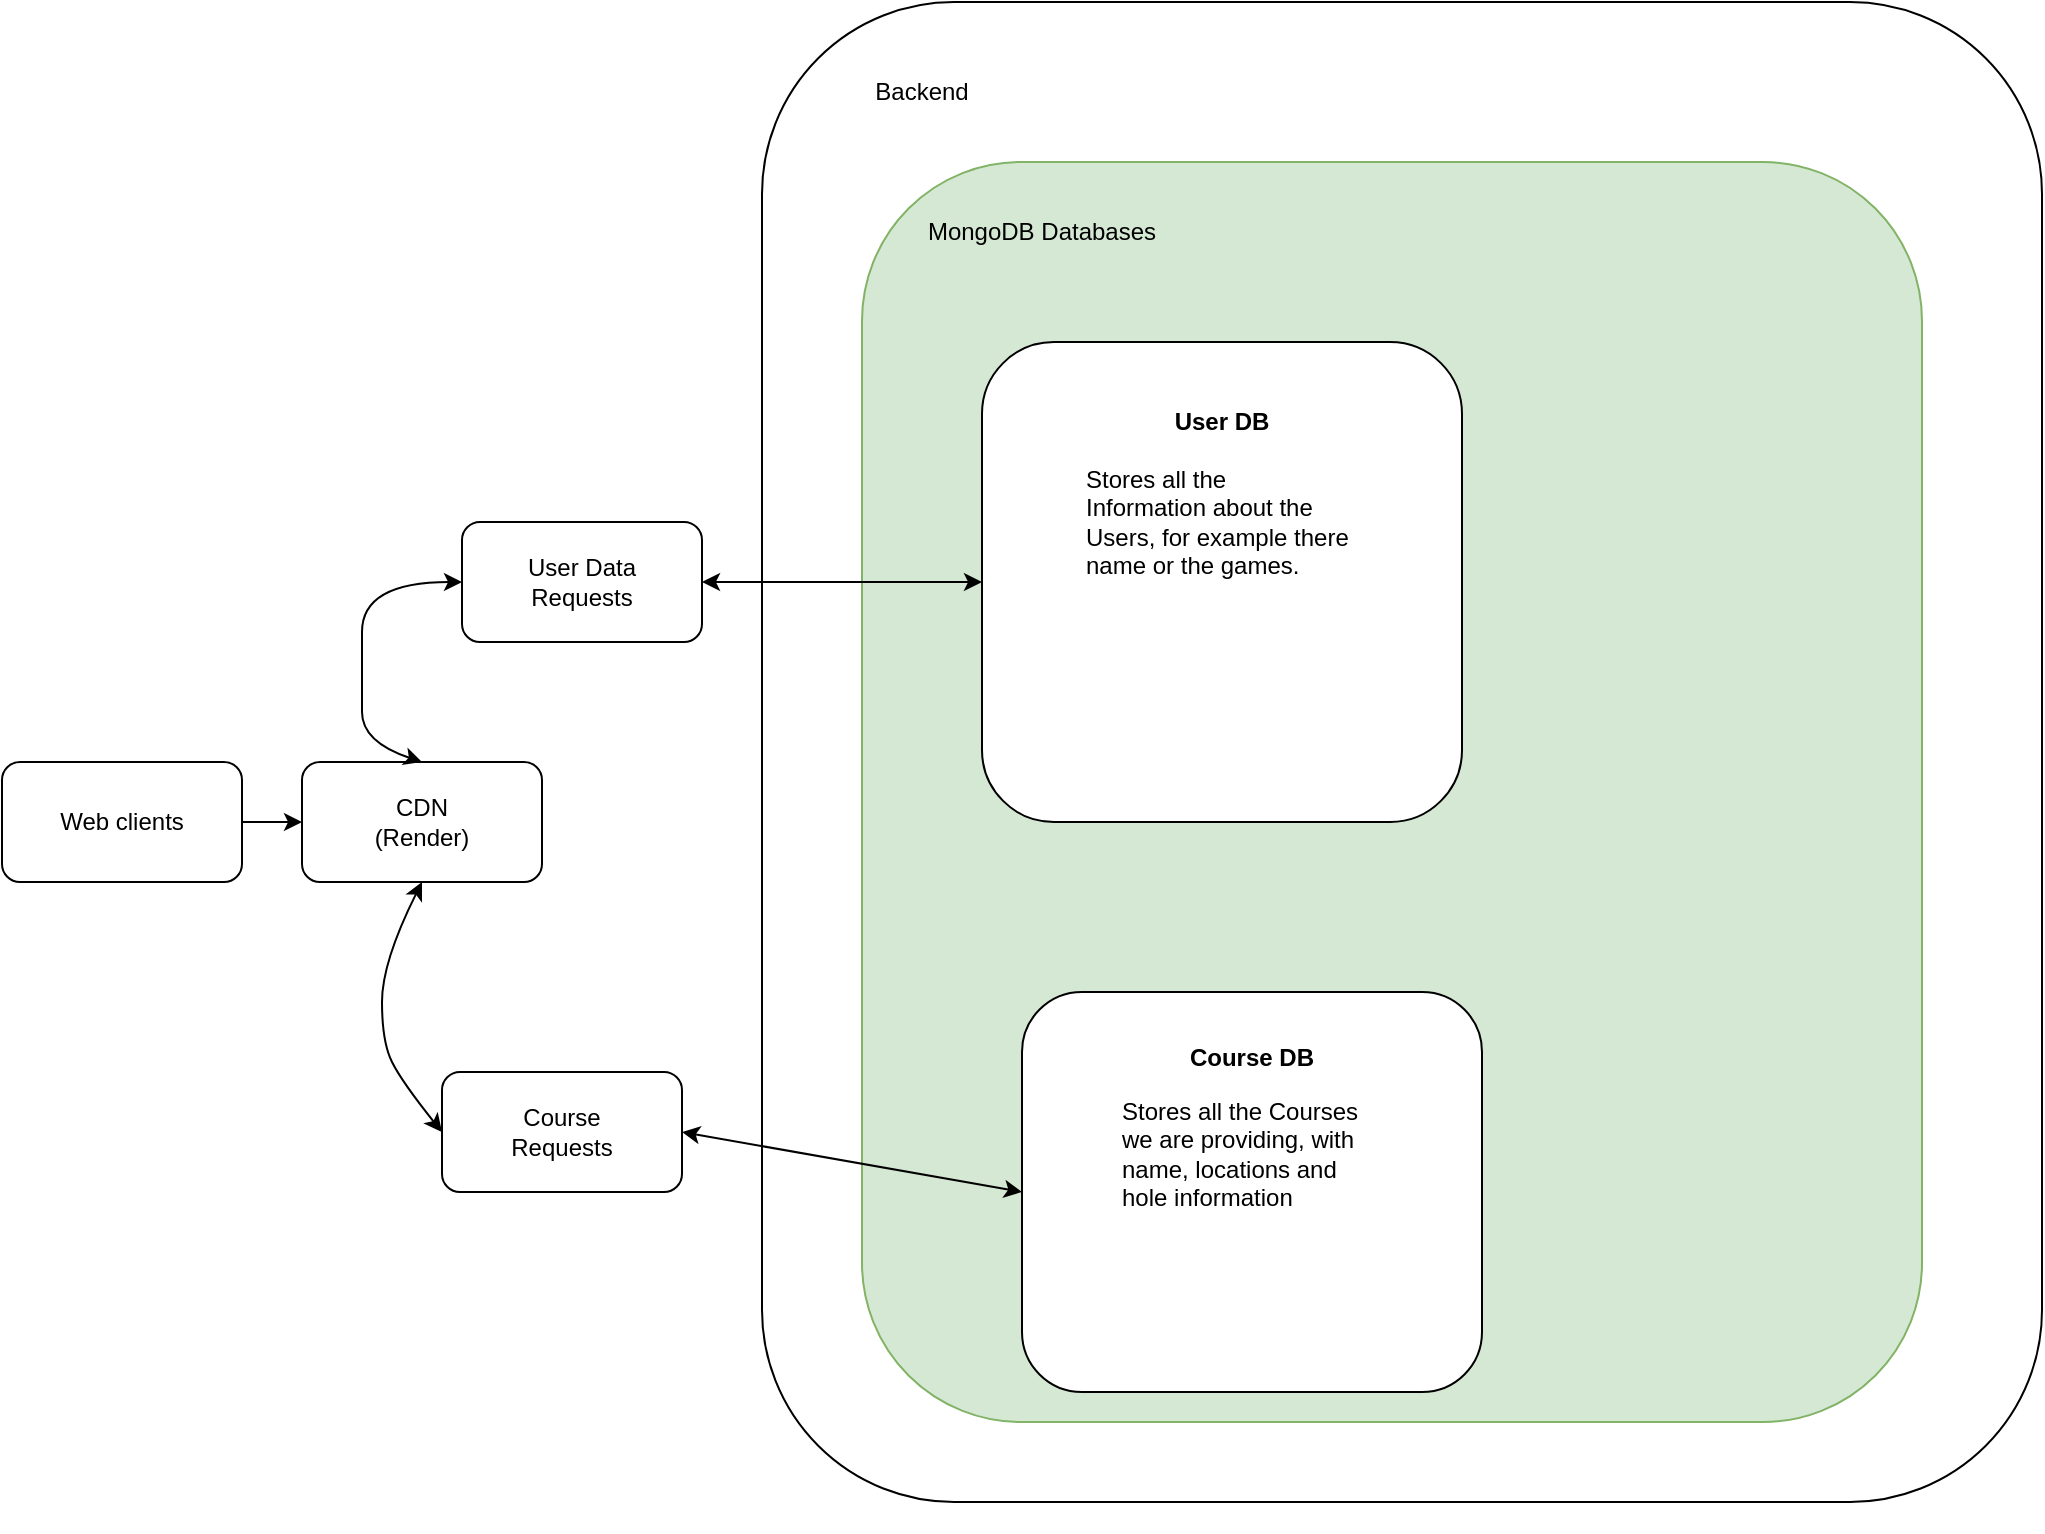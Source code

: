 <mxfile version="23.1.5" type="github">
  <diagram id="yPxyJZ8AM_hMuL3Unpa9" name="gitflow">
    <mxGraphModel dx="1218" dy="567" grid="1" gridSize="10" guides="1" tooltips="1" connect="1" arrows="1" fold="1" page="1" pageScale="1" pageWidth="850" pageHeight="1100" math="0" shadow="0">
      <root>
        <mxCell id="0" />
        <mxCell id="1" parent="0" />
        <mxCell id="0qKvWKwBjN5wGiU4ssin-180" value="" style="group" parent="1" vertex="1" connectable="0">
          <mxGeometry x="-490" y="555" width="120" height="60" as="geometry" />
        </mxCell>
        <mxCell id="0qKvWKwBjN5wGiU4ssin-177" value="" style="rounded=1;whiteSpace=wrap;html=1;" parent="0qKvWKwBjN5wGiU4ssin-180" vertex="1">
          <mxGeometry width="120" height="60" as="geometry" />
        </mxCell>
        <mxCell id="0qKvWKwBjN5wGiU4ssin-178" value="Web clients" style="text;html=1;strokeColor=none;fillColor=none;align=center;verticalAlign=middle;whiteSpace=wrap;rounded=0;" parent="0qKvWKwBjN5wGiU4ssin-180" vertex="1">
          <mxGeometry x="25" y="15" width="70" height="30" as="geometry" />
        </mxCell>
        <mxCell id="0qKvWKwBjN5wGiU4ssin-182" value="" style="group" parent="1" vertex="1" connectable="0">
          <mxGeometry x="-340" y="555" width="120" height="60" as="geometry" />
        </mxCell>
        <mxCell id="0qKvWKwBjN5wGiU4ssin-179" value="" style="rounded=1;whiteSpace=wrap;html=1;" parent="0qKvWKwBjN5wGiU4ssin-182" vertex="1">
          <mxGeometry width="120" height="60" as="geometry" />
        </mxCell>
        <mxCell id="0qKvWKwBjN5wGiU4ssin-181" value="CDN (Render)" style="text;html=1;strokeColor=none;fillColor=none;align=center;verticalAlign=middle;whiteSpace=wrap;rounded=0;" parent="0qKvWKwBjN5wGiU4ssin-182" vertex="1">
          <mxGeometry x="30" y="15" width="60" height="30" as="geometry" />
        </mxCell>
        <mxCell id="0qKvWKwBjN5wGiU4ssin-185" value="" style="rounded=1;whiteSpace=wrap;html=1;" parent="1" vertex="1">
          <mxGeometry x="-110" y="175" width="640" height="750" as="geometry" />
        </mxCell>
        <mxCell id="lyG4uXMeecLFZcEq1d1h-22" value="Backend" style="text;html=1;strokeColor=none;fillColor=none;align=center;verticalAlign=middle;whiteSpace=wrap;rounded=0;" parent="1" vertex="1">
          <mxGeometry x="-60" y="205" width="60" height="30" as="geometry" />
        </mxCell>
        <mxCell id="lyG4uXMeecLFZcEq1d1h-23" value="" style="rounded=1;whiteSpace=wrap;html=1;fillColor=#d5e8d4;strokeColor=#82b366;" parent="1" vertex="1">
          <mxGeometry x="-60" y="255" width="530" height="630" as="geometry" />
        </mxCell>
        <mxCell id="lyG4uXMeecLFZcEq1d1h-5" value="" style="group;strokeColor=none;" parent="1" vertex="1" connectable="0">
          <mxGeometry y="345" width="400" height="240" as="geometry" />
        </mxCell>
        <mxCell id="0qKvWKwBjN5wGiU4ssin-188" value="" style="rounded=1;whiteSpace=wrap;html=1;" parent="lyG4uXMeecLFZcEq1d1h-5" vertex="1">
          <mxGeometry width="240" height="240" as="geometry" />
        </mxCell>
        <mxCell id="0qKvWKwBjN5wGiU4ssin-189" value="User DB" style="text;html=1;strokeColor=none;fillColor=none;align=center;verticalAlign=middle;whiteSpace=wrap;rounded=0;fontStyle=1" parent="lyG4uXMeecLFZcEq1d1h-5" vertex="1">
          <mxGeometry x="90" y="25" width="60" height="30" as="geometry" />
        </mxCell>
        <mxCell id="0qKvWKwBjN5wGiU4ssin-191" value="Stores all the Information about the Users, for example there name or the games." style="text;html=1;strokeColor=none;fillColor=none;align=left;verticalAlign=top;whiteSpace=wrap;rounded=0;" parent="lyG4uXMeecLFZcEq1d1h-5" vertex="1">
          <mxGeometry x="50" y="55" width="135" height="105" as="geometry" />
        </mxCell>
        <mxCell id="lyG4uXMeecLFZcEq1d1h-14" value="" style="group" parent="1" vertex="1" connectable="0">
          <mxGeometry x="20" y="670" width="230" height="200" as="geometry" />
        </mxCell>
        <mxCell id="lyG4uXMeecLFZcEq1d1h-15" value="" style="rounded=1;whiteSpace=wrap;html=1;" parent="lyG4uXMeecLFZcEq1d1h-14" vertex="1">
          <mxGeometry width="230.0" height="200" as="geometry" />
        </mxCell>
        <mxCell id="lyG4uXMeecLFZcEq1d1h-16" value="Course DB" style="text;html=1;strokeColor=none;fillColor=none;align=center;verticalAlign=middle;whiteSpace=wrap;rounded=0;fontStyle=1" parent="lyG4uXMeecLFZcEq1d1h-14" vertex="1">
          <mxGeometry x="55.06" y="20.83" width="119.88" height="25" as="geometry" />
        </mxCell>
        <mxCell id="lyG4uXMeecLFZcEq1d1h-31" value="Stores all the Courses we are providing, with name, locations and hole information" style="text;html=1;strokeColor=none;fillColor=none;align=left;verticalAlign=top;whiteSpace=wrap;rounded=0;" parent="lyG4uXMeecLFZcEq1d1h-14" vertex="1">
          <mxGeometry x="47.5" y="45.83" width="135" height="114" as="geometry" />
        </mxCell>
        <mxCell id="lyG4uXMeecLFZcEq1d1h-24" value="MongoDB Databases" style="text;html=1;strokeColor=none;fillColor=none;align=center;verticalAlign=middle;whiteSpace=wrap;rounded=0;" parent="1" vertex="1">
          <mxGeometry x="-30" y="275" width="120" height="30" as="geometry" />
        </mxCell>
        <mxCell id="lyG4uXMeecLFZcEq1d1h-25" value="" style="group" parent="1" vertex="1" connectable="0">
          <mxGeometry x="-260" y="435" width="120" height="60" as="geometry" />
        </mxCell>
        <mxCell id="lyG4uXMeecLFZcEq1d1h-11" value="" style="rounded=1;whiteSpace=wrap;html=1;" parent="lyG4uXMeecLFZcEq1d1h-25" vertex="1">
          <mxGeometry width="120" height="60" as="geometry" />
        </mxCell>
        <mxCell id="lyG4uXMeecLFZcEq1d1h-12" value="User Data Requests" style="text;html=1;strokeColor=none;fillColor=none;align=center;verticalAlign=middle;whiteSpace=wrap;rounded=0;" parent="lyG4uXMeecLFZcEq1d1h-25" vertex="1">
          <mxGeometry x="30" y="15" width="60" height="30" as="geometry" />
        </mxCell>
        <mxCell id="lyG4uXMeecLFZcEq1d1h-27" value="" style="group" parent="1" vertex="1" connectable="0">
          <mxGeometry x="-270" y="710" width="120" height="230" as="geometry" />
        </mxCell>
        <mxCell id="lyG4uXMeecLFZcEq1d1h-13" value="" style="rounded=1;whiteSpace=wrap;html=1;" parent="lyG4uXMeecLFZcEq1d1h-27" vertex="1">
          <mxGeometry width="120" height="60" as="geometry" />
        </mxCell>
        <mxCell id="lyG4uXMeecLFZcEq1d1h-21" value="Course Requests" style="text;html=1;strokeColor=none;fillColor=none;align=center;verticalAlign=middle;whiteSpace=wrap;rounded=0;" parent="lyG4uXMeecLFZcEq1d1h-27" vertex="1">
          <mxGeometry x="30" y="12.5" width="60" height="35" as="geometry" />
        </mxCell>
        <mxCell id="lyG4uXMeecLFZcEq1d1h-28" value="" style="endArrow=classic;html=1;rounded=0;exitX=1;exitY=0.5;exitDx=0;exitDy=0;entryX=0;entryY=0.5;entryDx=0;entryDy=0;" parent="1" source="0qKvWKwBjN5wGiU4ssin-177" target="0qKvWKwBjN5wGiU4ssin-179" edge="1">
          <mxGeometry width="50" height="50" relative="1" as="geometry">
            <mxPoint x="-400" y="695" as="sourcePoint" />
            <mxPoint x="-350" y="645" as="targetPoint" />
          </mxGeometry>
        </mxCell>
        <mxCell id="lyG4uXMeecLFZcEq1d1h-29" value="" style="endArrow=classic;startArrow=classic;html=1;rounded=0;exitX=0.5;exitY=0;exitDx=0;exitDy=0;entryX=0;entryY=0.5;entryDx=0;entryDy=0;curved=1;" parent="1" source="0qKvWKwBjN5wGiU4ssin-179" target="lyG4uXMeecLFZcEq1d1h-11" edge="1">
          <mxGeometry width="50" height="50" relative="1" as="geometry">
            <mxPoint x="-330" y="535" as="sourcePoint" />
            <mxPoint x="-280" y="485" as="targetPoint" />
            <Array as="points">
              <mxPoint x="-310" y="545" />
              <mxPoint x="-310" y="515" />
              <mxPoint x="-310" y="465" />
            </Array>
          </mxGeometry>
        </mxCell>
        <mxCell id="lyG4uXMeecLFZcEq1d1h-30" value="" style="endArrow=classic;startArrow=classic;html=1;rounded=0;exitX=0;exitY=0.5;exitDx=0;exitDy=0;entryX=0.5;entryY=1;entryDx=0;entryDy=0;curved=1;" parent="1" source="lyG4uXMeecLFZcEq1d1h-13" target="0qKvWKwBjN5wGiU4ssin-179" edge="1">
          <mxGeometry width="50" height="50" relative="1" as="geometry">
            <mxPoint x="-340" y="695" as="sourcePoint" />
            <mxPoint x="-290" y="635" as="targetPoint" />
            <Array as="points">
              <mxPoint x="-290" y="715" />
              <mxPoint x="-300" y="695" />
              <mxPoint x="-300" y="655" />
            </Array>
          </mxGeometry>
        </mxCell>
        <mxCell id="lyG4uXMeecLFZcEq1d1h-32" value="" style="endArrow=classic;startArrow=classic;html=1;rounded=0;exitX=1;exitY=0.5;exitDx=0;exitDy=0;entryX=0;entryY=0.5;entryDx=0;entryDy=0;" parent="1" source="lyG4uXMeecLFZcEq1d1h-11" target="0qKvWKwBjN5wGiU4ssin-188" edge="1">
          <mxGeometry width="50" height="50" relative="1" as="geometry">
            <mxPoint x="-180" y="295" as="sourcePoint" />
            <mxPoint x="-130" y="245" as="targetPoint" />
          </mxGeometry>
        </mxCell>
        <mxCell id="lyG4uXMeecLFZcEq1d1h-33" value="" style="endArrow=classic;startArrow=classic;html=1;rounded=0;entryX=1;entryY=0.5;entryDx=0;entryDy=0;exitX=0;exitY=0.5;exitDx=0;exitDy=0;" parent="1" source="lyG4uXMeecLFZcEq1d1h-15" target="lyG4uXMeecLFZcEq1d1h-13" edge="1">
          <mxGeometry width="50" height="50" relative="1" as="geometry">
            <mxPoint x="-280" y="865" as="sourcePoint" />
            <mxPoint x="-230" y="815" as="targetPoint" />
          </mxGeometry>
        </mxCell>
      </root>
    </mxGraphModel>
  </diagram>
</mxfile>
